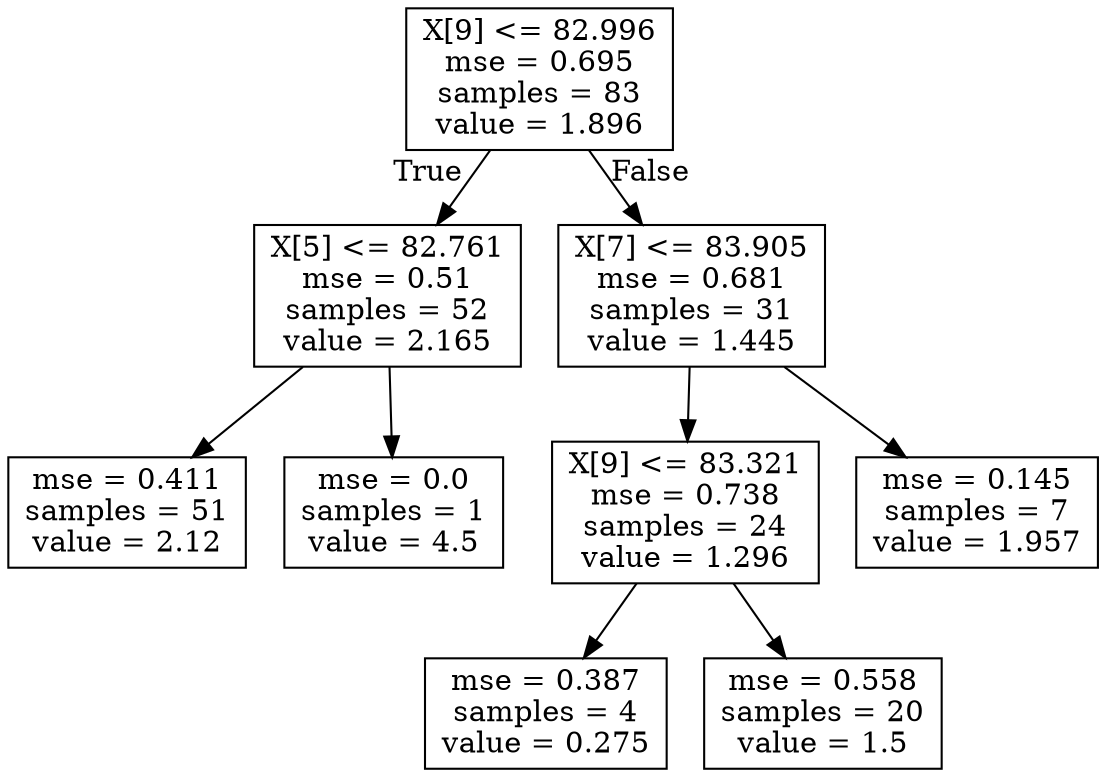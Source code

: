 digraph Tree {
node [shape=box] ;
0 [label="X[9] <= 82.996\nmse = 0.695\nsamples = 83\nvalue = 1.896"] ;
1 [label="X[5] <= 82.761\nmse = 0.51\nsamples = 52\nvalue = 2.165"] ;
0 -> 1 [labeldistance=2.5, labelangle=45, headlabel="True"] ;
3 [label="mse = 0.411\nsamples = 51\nvalue = 2.12"] ;
1 -> 3 ;
4 [label="mse = 0.0\nsamples = 1\nvalue = 4.5"] ;
1 -> 4 ;
2 [label="X[7] <= 83.905\nmse = 0.681\nsamples = 31\nvalue = 1.445"] ;
0 -> 2 [labeldistance=2.5, labelangle=-45, headlabel="False"] ;
5 [label="X[9] <= 83.321\nmse = 0.738\nsamples = 24\nvalue = 1.296"] ;
2 -> 5 ;
7 [label="mse = 0.387\nsamples = 4\nvalue = 0.275"] ;
5 -> 7 ;
8 [label="mse = 0.558\nsamples = 20\nvalue = 1.5"] ;
5 -> 8 ;
6 [label="mse = 0.145\nsamples = 7\nvalue = 1.957"] ;
2 -> 6 ;
}